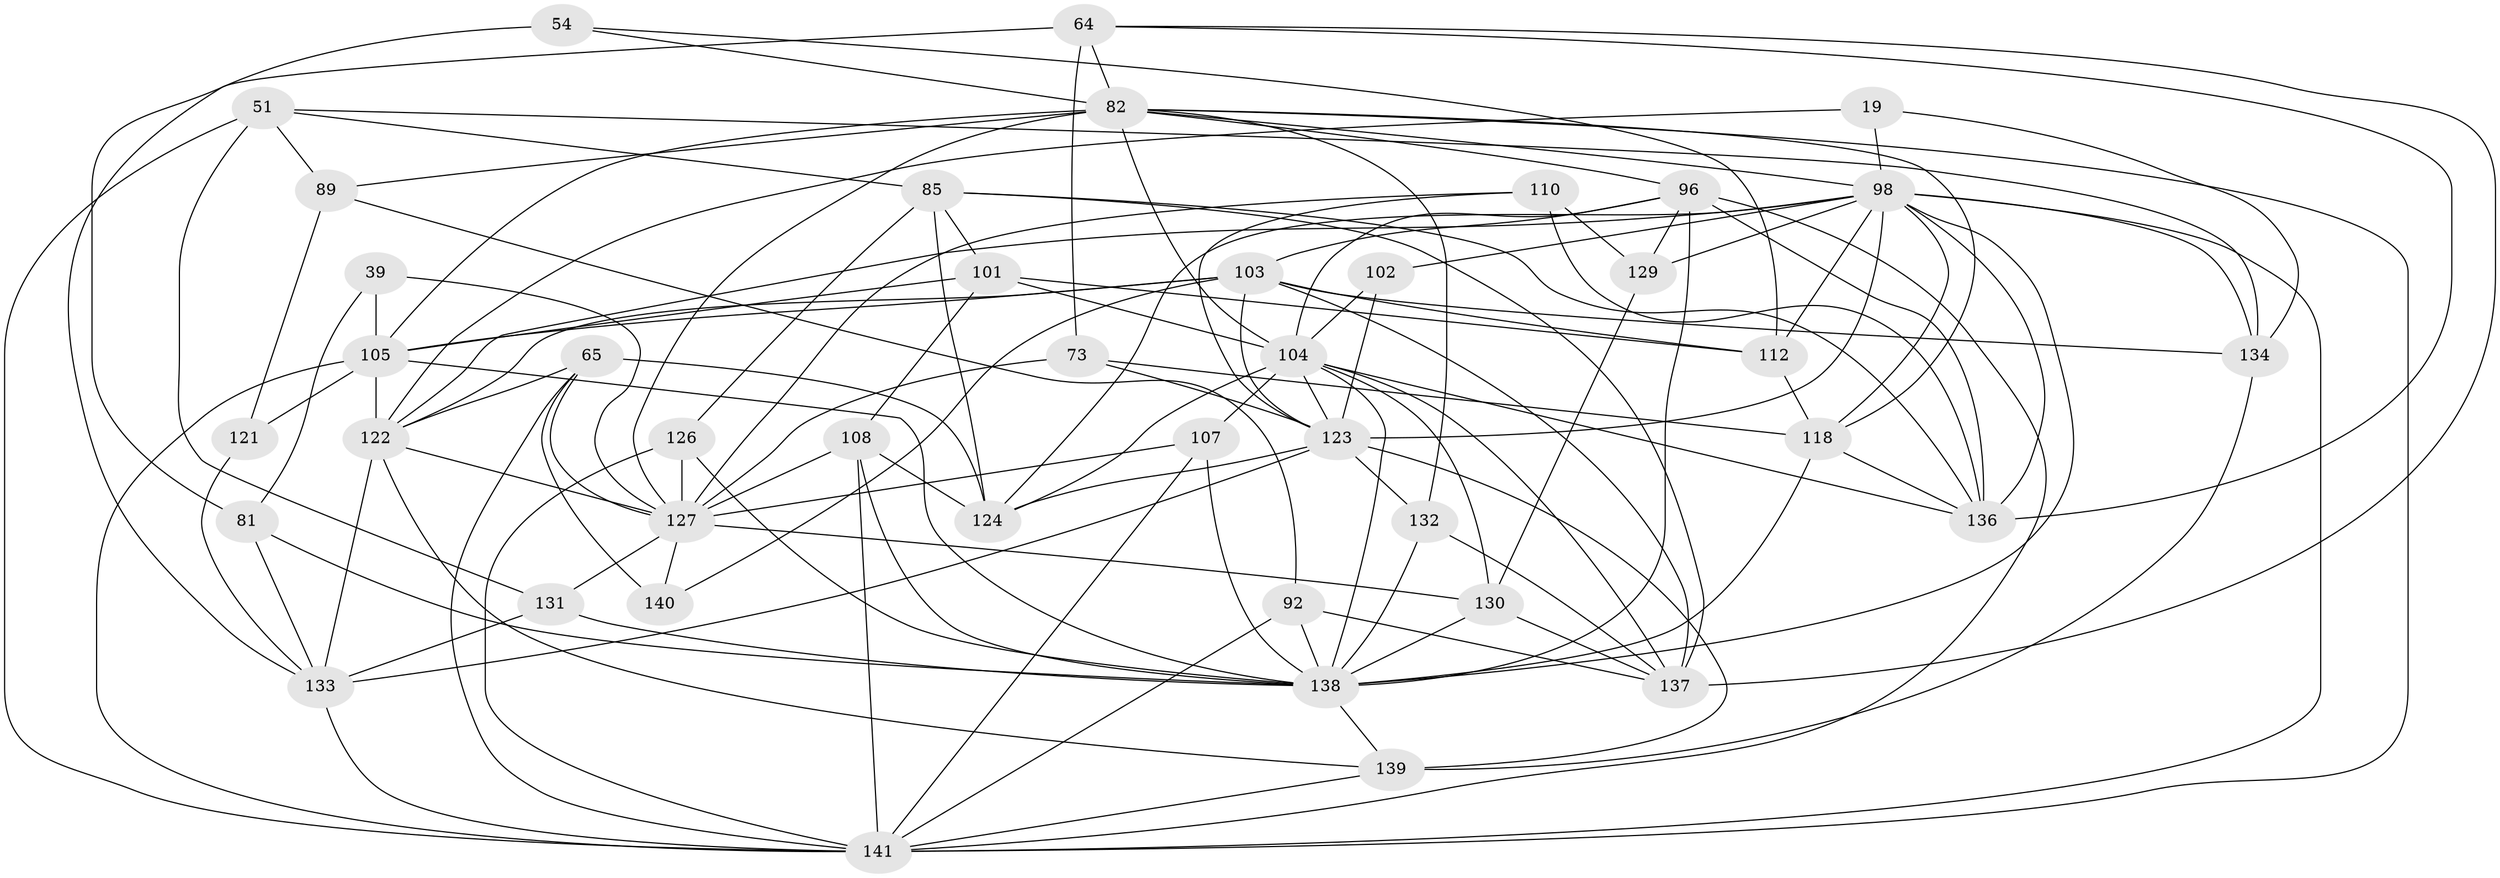// original degree distribution, {4: 1.0}
// Generated by graph-tools (version 1.1) at 2025/01/03/04/25 22:01:00]
// undirected, 42 vertices, 128 edges
graph export_dot {
graph [start="1"]
  node [color=gray90,style=filled];
  19;
  39;
  51 [super="+18"];
  54;
  64 [super="+34"];
  65 [super="+42"];
  73 [super="+7"];
  81 [super="+38"];
  82 [super="+76"];
  85 [super="+69"];
  89;
  92;
  96 [super="+6+13+16+58+63"];
  98 [super="+11+12+72"];
  101 [super="+52"];
  102;
  103 [super="+77"];
  104 [super="+86+99"];
  105 [super="+25+79+31+62"];
  107 [super="+53"];
  108 [super="+78+74"];
  110;
  112 [super="+23"];
  118 [super="+75+59+90"];
  121;
  122 [super="+15+94"];
  123 [super="+47+106+70+120"];
  124 [super="+83"];
  126;
  127 [super="+125+87+117"];
  129 [super="+111"];
  130 [super="+109"];
  131 [super="+116"];
  132 [super="+128"];
  133 [super="+100"];
  134 [super="+68"];
  136 [super="+61+135"];
  137 [super="+119"];
  138 [super="+114+93+44+115"];
  139 [super="+43"];
  140;
  141 [super="+97+67"];
  19 -- 134;
  19 -- 122 [weight=2];
  19 -- 98;
  39 -- 81;
  39 -- 105 [weight=2];
  39 -- 127;
  51 -- 89;
  51 -- 131 [weight=2];
  51 -- 134;
  51 -- 141;
  51 -- 85;
  54 -- 81 [weight=2];
  54 -- 112;
  54 -- 82;
  64 -- 73 [weight=2];
  64 -- 82;
  64 -- 137;
  64 -- 136;
  64 -- 133;
  65 -- 140 [weight=2];
  65 -- 122;
  65 -- 127;
  65 -- 124;
  65 -- 141;
  73 -- 118;
  73 -- 127;
  73 -- 123 [weight=2];
  81 -- 138 [weight=2];
  81 -- 133;
  82 -- 118;
  82 -- 104 [weight=4];
  82 -- 96;
  82 -- 98;
  82 -- 132 [weight=3];
  82 -- 105;
  82 -- 141;
  82 -- 89;
  82 -- 127;
  85 -- 126;
  85 -- 136;
  85 -- 137;
  85 -- 124;
  85 -- 101;
  89 -- 92;
  89 -- 121;
  92 -- 138;
  92 -- 137;
  92 -- 141;
  96 -- 138 [weight=4];
  96 -- 129 [weight=2];
  96 -- 136 [weight=3];
  96 -- 103 [weight=2];
  96 -- 141;
  96 -- 104;
  98 -- 129 [weight=2];
  98 -- 124;
  98 -- 102 [weight=2];
  98 -- 112;
  98 -- 118 [weight=4];
  98 -- 123;
  98 -- 122;
  98 -- 138;
  98 -- 134;
  98 -- 141;
  98 -- 136;
  101 -- 112 [weight=2];
  101 -- 105;
  101 -- 108;
  101 -- 104;
  102 -- 104;
  102 -- 123;
  103 -- 112;
  103 -- 122;
  103 -- 134;
  103 -- 105;
  103 -- 137 [weight=2];
  103 -- 140;
  103 -- 123;
  104 -- 107;
  104 -- 130 [weight=3];
  104 -- 136 [weight=2];
  104 -- 138 [weight=2];
  104 -- 137;
  104 -- 123 [weight=2];
  104 -- 124 [weight=2];
  105 -- 122 [weight=3];
  105 -- 121 [weight=2];
  105 -- 138 [weight=4];
  105 -- 141 [weight=2];
  107 -- 141 [weight=2];
  107 -- 127;
  107 -- 138 [weight=2];
  108 -- 124;
  108 -- 138 [weight=3];
  108 -- 127 [weight=2];
  108 -- 141;
  110 -- 123;
  110 -- 136;
  110 -- 127;
  110 -- 129;
  112 -- 118;
  118 -- 138 [weight=2];
  118 -- 136;
  121 -- 133;
  122 -- 127 [weight=2];
  122 -- 139;
  122 -- 133;
  123 -- 139;
  123 -- 132 [weight=2];
  123 -- 124 [weight=2];
  123 -- 133;
  126 -- 138;
  126 -- 127;
  126 -- 141;
  127 -- 130 [weight=3];
  127 -- 140;
  127 -- 131;
  129 -- 130;
  130 -- 137;
  130 -- 138 [weight=2];
  131 -- 133 [weight=2];
  131 -- 138;
  132 -- 137;
  132 -- 138 [weight=2];
  133 -- 141;
  134 -- 139 [weight=2];
  138 -- 139;
  139 -- 141;
}
